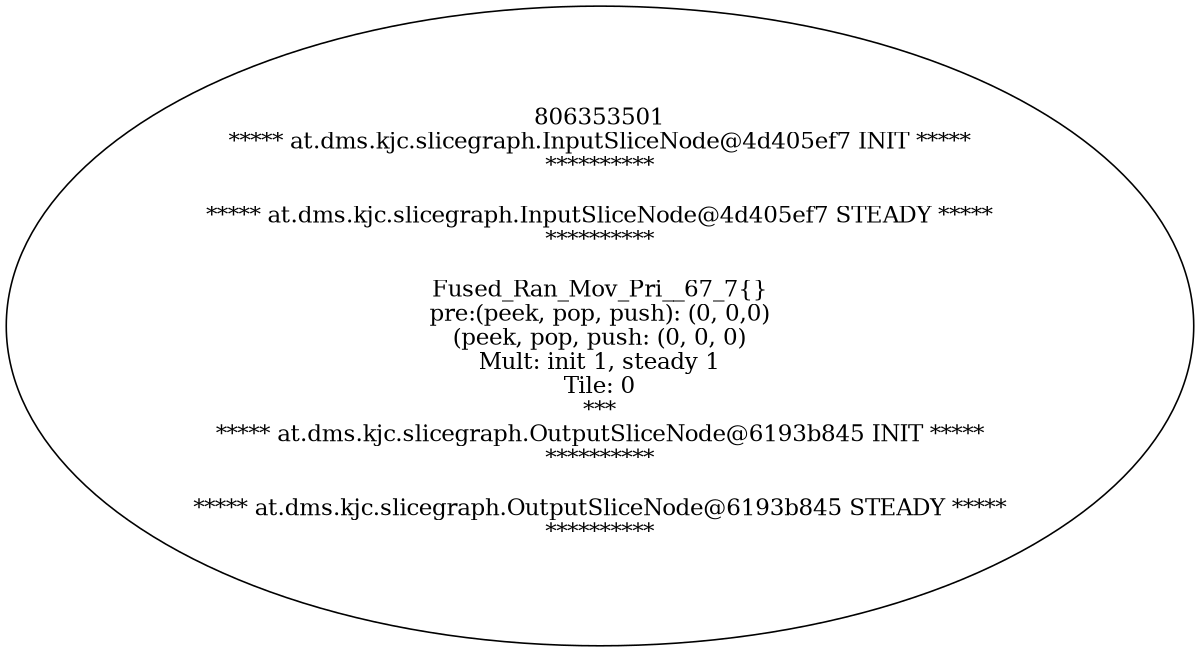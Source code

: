 digraph Flattend {
size = "8, 10.5";
806353501 [ label="806353501\n***** at.dms.kjc.slicegraph.InputSliceNode@4d405ef7 INIT *****\n**********\n\n***** at.dms.kjc.slicegraph.InputSliceNode@4d405ef7 STEADY *****\n**********\n\nFused_Ran_Mov_Pri__67_7{}\npre:(peek, pop, push): (0, 0,0)\n(peek, pop, push: (0, 0, 0)\nMult: init 1, steady 1\nTile: 0\n *** \n***** at.dms.kjc.slicegraph.OutputSliceNode@6193b845 INIT *****\n**********\n\n***** at.dms.kjc.slicegraph.OutputSliceNode@6193b845 STEADY *****\n**********\n" ];
}
